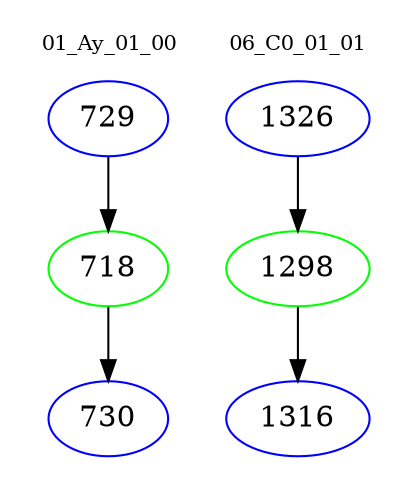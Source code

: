 digraph{
subgraph cluster_0 {
color = white
label = "01_Ay_01_00";
fontsize=10;
T0_729 [label="729", color="blue"]
T0_729 -> T0_718 [color="black"]
T0_718 [label="718", color="green"]
T0_718 -> T0_730 [color="black"]
T0_730 [label="730", color="blue"]
}
subgraph cluster_1 {
color = white
label = "06_C0_01_01";
fontsize=10;
T1_1326 [label="1326", color="blue"]
T1_1326 -> T1_1298 [color="black"]
T1_1298 [label="1298", color="green"]
T1_1298 -> T1_1316 [color="black"]
T1_1316 [label="1316", color="blue"]
}
}
